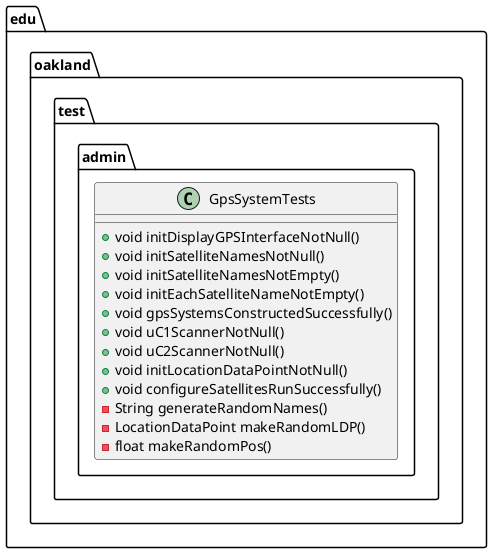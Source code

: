 @startuml GpsSystemTests

package edu.oakland.test.admin {
    class GpsSystemTests {
        + void initDisplayGPSInterfaceNotNull()
        + void initSatelliteNamesNotNull()
        + void initSatelliteNamesNotEmpty()
        + void initEachSatelliteNameNotEmpty()
        + void gpsSystemsConstructedSuccessfully()
        + void uC1ScannerNotNull()
        + void uC2ScannerNotNull()
        + void initLocationDataPointNotNull()
        + void configureSatellitesRunSuccessfully()
        - String generateRandomNames()
        - LocationDataPoint makeRandomLDP()
        - float makeRandomPos()
    }
}

@enduml
